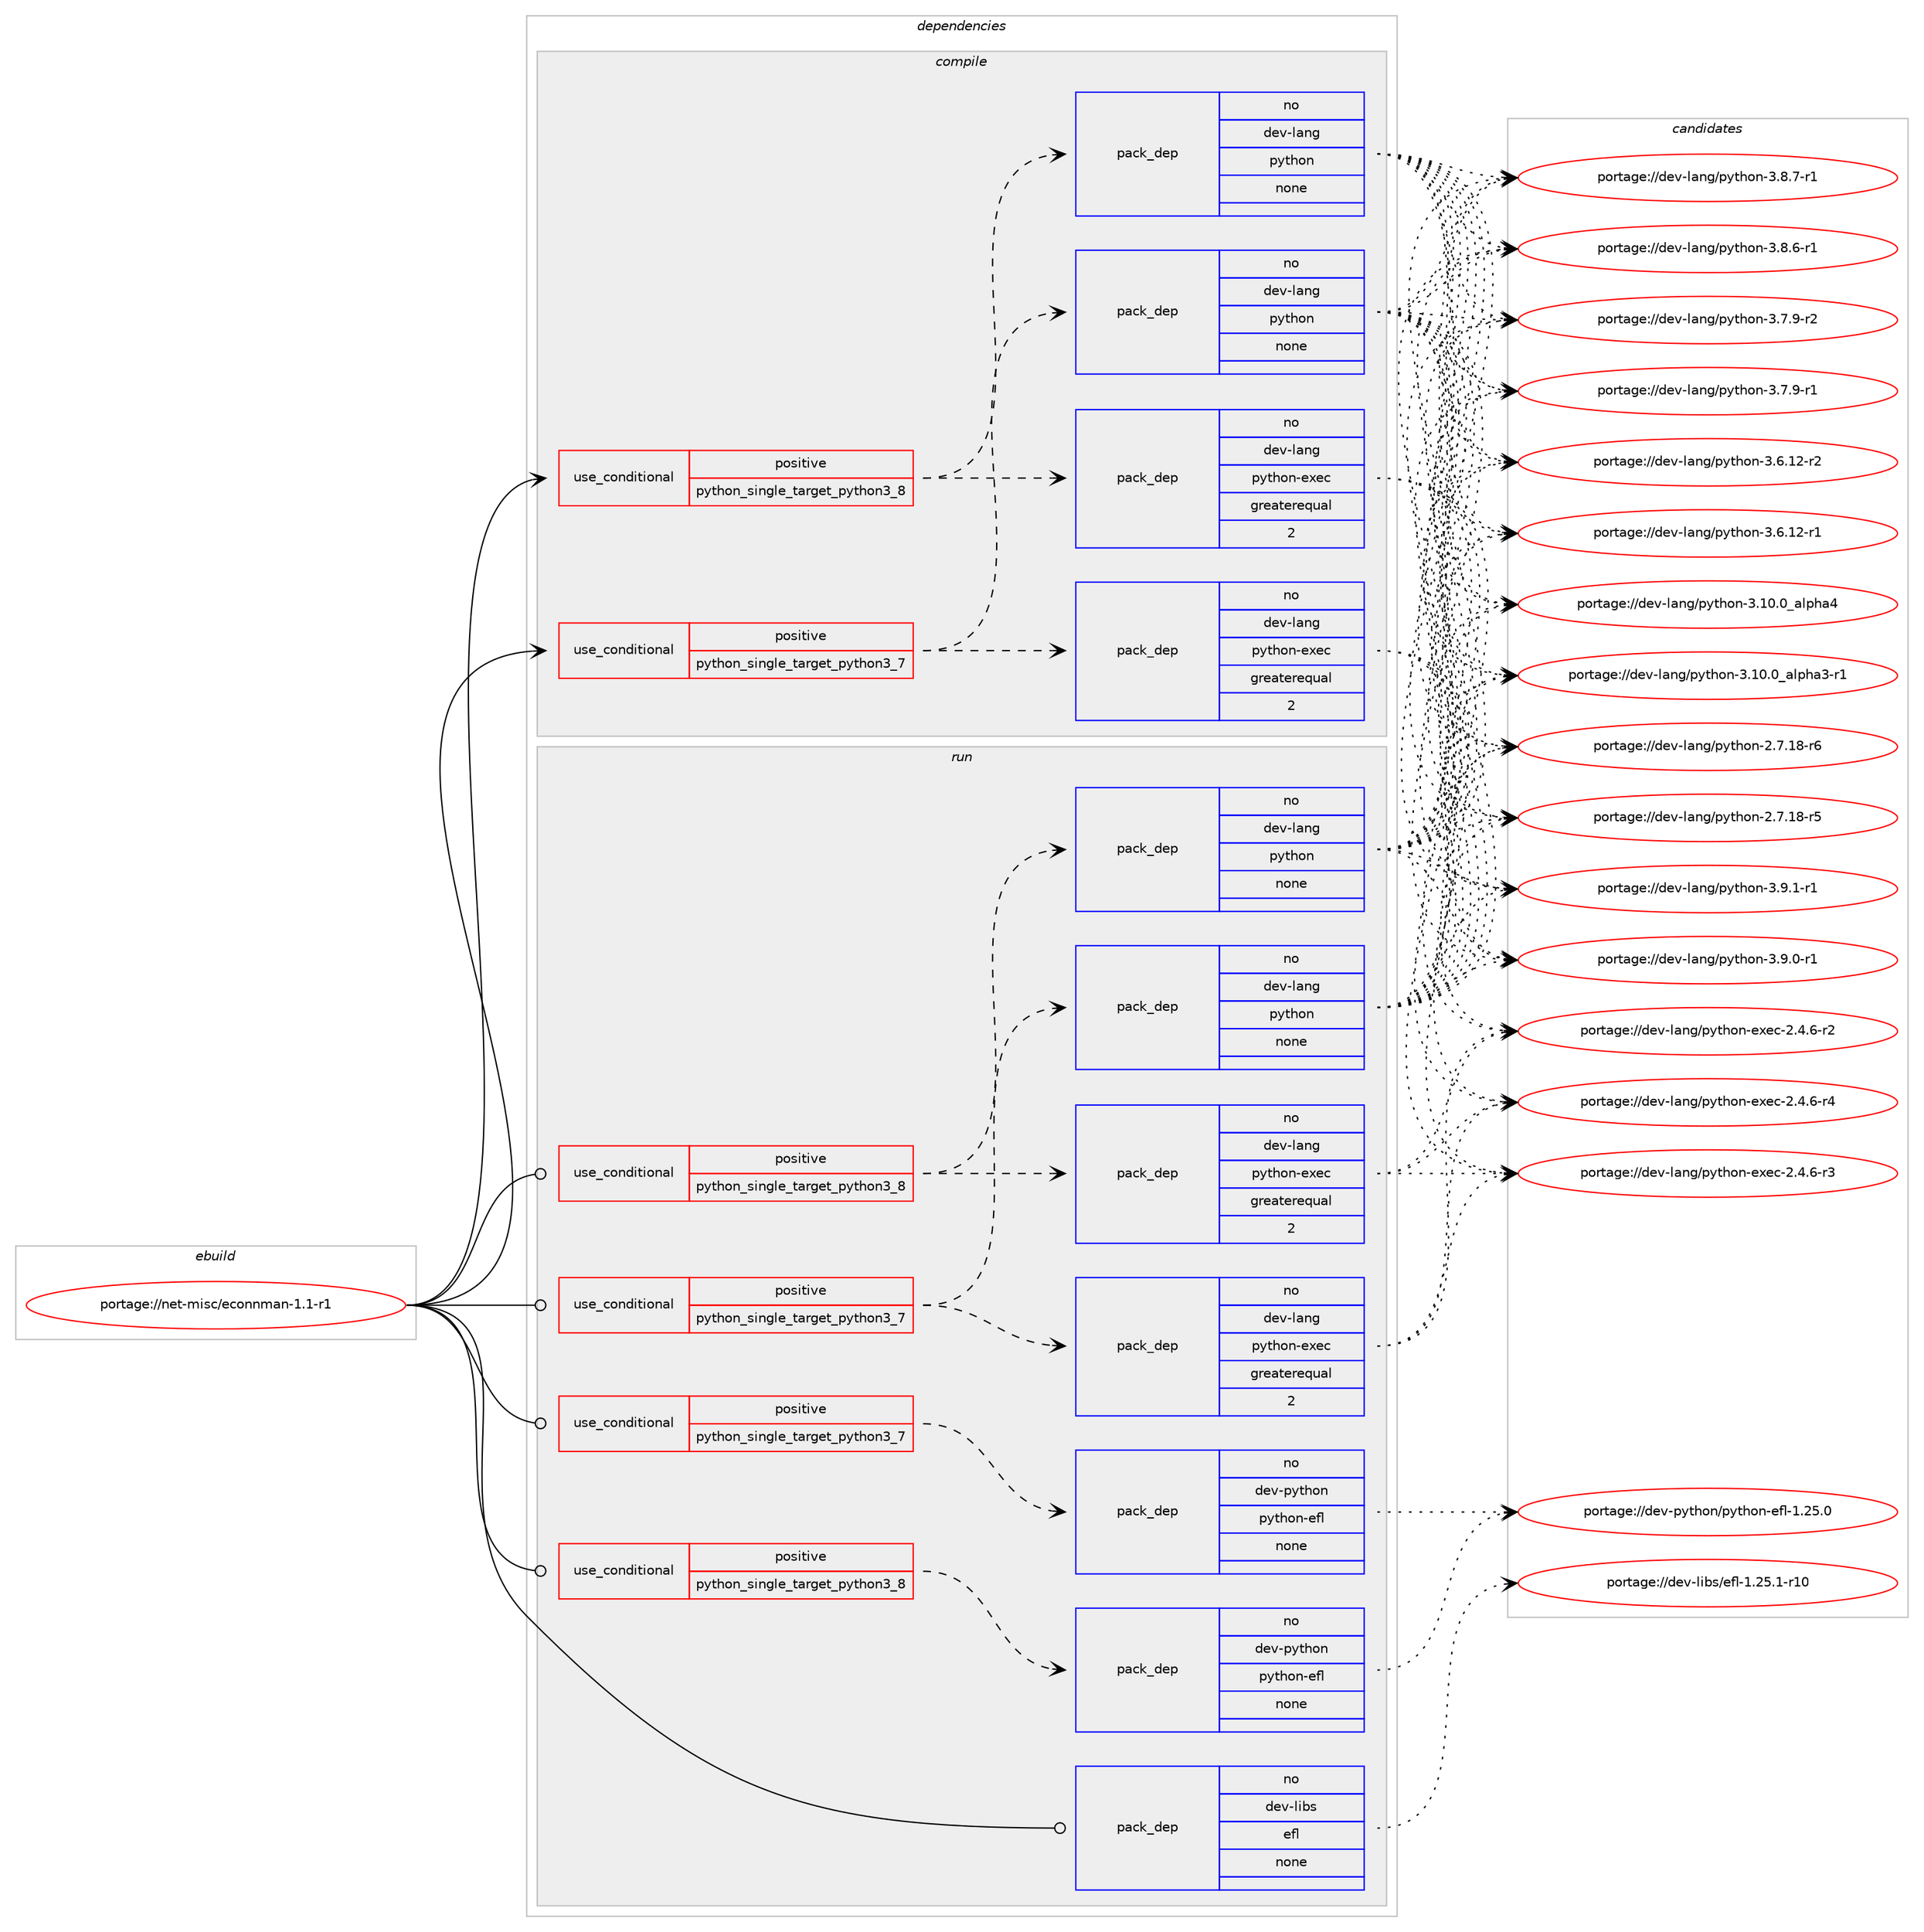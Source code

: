 digraph prolog {

# *************
# Graph options
# *************

newrank=true;
concentrate=true;
compound=true;
graph [rankdir=LR,fontname=Helvetica,fontsize=10,ranksep=1.5];#, ranksep=2.5, nodesep=0.2];
edge  [arrowhead=vee];
node  [fontname=Helvetica,fontsize=10];

# **********
# The ebuild
# **********

subgraph cluster_leftcol {
color=gray;
rank=same;
label=<<i>ebuild</i>>;
id [label="portage://net-misc/econnman-1.1-r1", color=red, width=4, href="../net-misc/econnman-1.1-r1.svg"];
}

# ****************
# The dependencies
# ****************

subgraph cluster_midcol {
color=gray;
label=<<i>dependencies</i>>;
subgraph cluster_compile {
fillcolor="#eeeeee";
style=filled;
label=<<i>compile</i>>;
subgraph cond7708 {
dependency25291 [label=<<TABLE BORDER="0" CELLBORDER="1" CELLSPACING="0" CELLPADDING="4"><TR><TD ROWSPAN="3" CELLPADDING="10">use_conditional</TD></TR><TR><TD>positive</TD></TR><TR><TD>python_single_target_python3_7</TD></TR></TABLE>>, shape=none, color=red];
subgraph pack17350 {
dependency25292 [label=<<TABLE BORDER="0" CELLBORDER="1" CELLSPACING="0" CELLPADDING="4" WIDTH="220"><TR><TD ROWSPAN="6" CELLPADDING="30">pack_dep</TD></TR><TR><TD WIDTH="110">no</TD></TR><TR><TD>dev-lang</TD></TR><TR><TD>python</TD></TR><TR><TD>none</TD></TR><TR><TD></TD></TR></TABLE>>, shape=none, color=blue];
}
dependency25291:e -> dependency25292:w [weight=20,style="dashed",arrowhead="vee"];
subgraph pack17351 {
dependency25293 [label=<<TABLE BORDER="0" CELLBORDER="1" CELLSPACING="0" CELLPADDING="4" WIDTH="220"><TR><TD ROWSPAN="6" CELLPADDING="30">pack_dep</TD></TR><TR><TD WIDTH="110">no</TD></TR><TR><TD>dev-lang</TD></TR><TR><TD>python-exec</TD></TR><TR><TD>greaterequal</TD></TR><TR><TD>2</TD></TR></TABLE>>, shape=none, color=blue];
}
dependency25291:e -> dependency25293:w [weight=20,style="dashed",arrowhead="vee"];
}
id:e -> dependency25291:w [weight=20,style="solid",arrowhead="vee"];
subgraph cond7709 {
dependency25294 [label=<<TABLE BORDER="0" CELLBORDER="1" CELLSPACING="0" CELLPADDING="4"><TR><TD ROWSPAN="3" CELLPADDING="10">use_conditional</TD></TR><TR><TD>positive</TD></TR><TR><TD>python_single_target_python3_8</TD></TR></TABLE>>, shape=none, color=red];
subgraph pack17352 {
dependency25295 [label=<<TABLE BORDER="0" CELLBORDER="1" CELLSPACING="0" CELLPADDING="4" WIDTH="220"><TR><TD ROWSPAN="6" CELLPADDING="30">pack_dep</TD></TR><TR><TD WIDTH="110">no</TD></TR><TR><TD>dev-lang</TD></TR><TR><TD>python</TD></TR><TR><TD>none</TD></TR><TR><TD></TD></TR></TABLE>>, shape=none, color=blue];
}
dependency25294:e -> dependency25295:w [weight=20,style="dashed",arrowhead="vee"];
subgraph pack17353 {
dependency25296 [label=<<TABLE BORDER="0" CELLBORDER="1" CELLSPACING="0" CELLPADDING="4" WIDTH="220"><TR><TD ROWSPAN="6" CELLPADDING="30">pack_dep</TD></TR><TR><TD WIDTH="110">no</TD></TR><TR><TD>dev-lang</TD></TR><TR><TD>python-exec</TD></TR><TR><TD>greaterequal</TD></TR><TR><TD>2</TD></TR></TABLE>>, shape=none, color=blue];
}
dependency25294:e -> dependency25296:w [weight=20,style="dashed",arrowhead="vee"];
}
id:e -> dependency25294:w [weight=20,style="solid",arrowhead="vee"];
}
subgraph cluster_compileandrun {
fillcolor="#eeeeee";
style=filled;
label=<<i>compile and run</i>>;
}
subgraph cluster_run {
fillcolor="#eeeeee";
style=filled;
label=<<i>run</i>>;
subgraph cond7710 {
dependency25297 [label=<<TABLE BORDER="0" CELLBORDER="1" CELLSPACING="0" CELLPADDING="4"><TR><TD ROWSPAN="3" CELLPADDING="10">use_conditional</TD></TR><TR><TD>positive</TD></TR><TR><TD>python_single_target_python3_7</TD></TR></TABLE>>, shape=none, color=red];
subgraph pack17354 {
dependency25298 [label=<<TABLE BORDER="0" CELLBORDER="1" CELLSPACING="0" CELLPADDING="4" WIDTH="220"><TR><TD ROWSPAN="6" CELLPADDING="30">pack_dep</TD></TR><TR><TD WIDTH="110">no</TD></TR><TR><TD>dev-lang</TD></TR><TR><TD>python</TD></TR><TR><TD>none</TD></TR><TR><TD></TD></TR></TABLE>>, shape=none, color=blue];
}
dependency25297:e -> dependency25298:w [weight=20,style="dashed",arrowhead="vee"];
subgraph pack17355 {
dependency25299 [label=<<TABLE BORDER="0" CELLBORDER="1" CELLSPACING="0" CELLPADDING="4" WIDTH="220"><TR><TD ROWSPAN="6" CELLPADDING="30">pack_dep</TD></TR><TR><TD WIDTH="110">no</TD></TR><TR><TD>dev-lang</TD></TR><TR><TD>python-exec</TD></TR><TR><TD>greaterequal</TD></TR><TR><TD>2</TD></TR></TABLE>>, shape=none, color=blue];
}
dependency25297:e -> dependency25299:w [weight=20,style="dashed",arrowhead="vee"];
}
id:e -> dependency25297:w [weight=20,style="solid",arrowhead="odot"];
subgraph cond7711 {
dependency25300 [label=<<TABLE BORDER="0" CELLBORDER="1" CELLSPACING="0" CELLPADDING="4"><TR><TD ROWSPAN="3" CELLPADDING="10">use_conditional</TD></TR><TR><TD>positive</TD></TR><TR><TD>python_single_target_python3_7</TD></TR></TABLE>>, shape=none, color=red];
subgraph pack17356 {
dependency25301 [label=<<TABLE BORDER="0" CELLBORDER="1" CELLSPACING="0" CELLPADDING="4" WIDTH="220"><TR><TD ROWSPAN="6" CELLPADDING="30">pack_dep</TD></TR><TR><TD WIDTH="110">no</TD></TR><TR><TD>dev-python</TD></TR><TR><TD>python-efl</TD></TR><TR><TD>none</TD></TR><TR><TD></TD></TR></TABLE>>, shape=none, color=blue];
}
dependency25300:e -> dependency25301:w [weight=20,style="dashed",arrowhead="vee"];
}
id:e -> dependency25300:w [weight=20,style="solid",arrowhead="odot"];
subgraph cond7712 {
dependency25302 [label=<<TABLE BORDER="0" CELLBORDER="1" CELLSPACING="0" CELLPADDING="4"><TR><TD ROWSPAN="3" CELLPADDING="10">use_conditional</TD></TR><TR><TD>positive</TD></TR><TR><TD>python_single_target_python3_8</TD></TR></TABLE>>, shape=none, color=red];
subgraph pack17357 {
dependency25303 [label=<<TABLE BORDER="0" CELLBORDER="1" CELLSPACING="0" CELLPADDING="4" WIDTH="220"><TR><TD ROWSPAN="6" CELLPADDING="30">pack_dep</TD></TR><TR><TD WIDTH="110">no</TD></TR><TR><TD>dev-lang</TD></TR><TR><TD>python</TD></TR><TR><TD>none</TD></TR><TR><TD></TD></TR></TABLE>>, shape=none, color=blue];
}
dependency25302:e -> dependency25303:w [weight=20,style="dashed",arrowhead="vee"];
subgraph pack17358 {
dependency25304 [label=<<TABLE BORDER="0" CELLBORDER="1" CELLSPACING="0" CELLPADDING="4" WIDTH="220"><TR><TD ROWSPAN="6" CELLPADDING="30">pack_dep</TD></TR><TR><TD WIDTH="110">no</TD></TR><TR><TD>dev-lang</TD></TR><TR><TD>python-exec</TD></TR><TR><TD>greaterequal</TD></TR><TR><TD>2</TD></TR></TABLE>>, shape=none, color=blue];
}
dependency25302:e -> dependency25304:w [weight=20,style="dashed",arrowhead="vee"];
}
id:e -> dependency25302:w [weight=20,style="solid",arrowhead="odot"];
subgraph cond7713 {
dependency25305 [label=<<TABLE BORDER="0" CELLBORDER="1" CELLSPACING="0" CELLPADDING="4"><TR><TD ROWSPAN="3" CELLPADDING="10">use_conditional</TD></TR><TR><TD>positive</TD></TR><TR><TD>python_single_target_python3_8</TD></TR></TABLE>>, shape=none, color=red];
subgraph pack17359 {
dependency25306 [label=<<TABLE BORDER="0" CELLBORDER="1" CELLSPACING="0" CELLPADDING="4" WIDTH="220"><TR><TD ROWSPAN="6" CELLPADDING="30">pack_dep</TD></TR><TR><TD WIDTH="110">no</TD></TR><TR><TD>dev-python</TD></TR><TR><TD>python-efl</TD></TR><TR><TD>none</TD></TR><TR><TD></TD></TR></TABLE>>, shape=none, color=blue];
}
dependency25305:e -> dependency25306:w [weight=20,style="dashed",arrowhead="vee"];
}
id:e -> dependency25305:w [weight=20,style="solid",arrowhead="odot"];
subgraph pack17360 {
dependency25307 [label=<<TABLE BORDER="0" CELLBORDER="1" CELLSPACING="0" CELLPADDING="4" WIDTH="220"><TR><TD ROWSPAN="6" CELLPADDING="30">pack_dep</TD></TR><TR><TD WIDTH="110">no</TD></TR><TR><TD>dev-libs</TD></TR><TR><TD>efl</TD></TR><TR><TD>none</TD></TR><TR><TD></TD></TR></TABLE>>, shape=none, color=blue];
}
id:e -> dependency25307:w [weight=20,style="solid",arrowhead="odot"];
}
}

# **************
# The candidates
# **************

subgraph cluster_choices {
rank=same;
color=gray;
label=<<i>candidates</i>>;

subgraph choice17350 {
color=black;
nodesep=1;
choice1001011184510897110103471121211161041111104551465746494511449 [label="portage://dev-lang/python-3.9.1-r1", color=red, width=4,href="../dev-lang/python-3.9.1-r1.svg"];
choice1001011184510897110103471121211161041111104551465746484511449 [label="portage://dev-lang/python-3.9.0-r1", color=red, width=4,href="../dev-lang/python-3.9.0-r1.svg"];
choice1001011184510897110103471121211161041111104551465646554511449 [label="portage://dev-lang/python-3.8.7-r1", color=red, width=4,href="../dev-lang/python-3.8.7-r1.svg"];
choice1001011184510897110103471121211161041111104551465646544511449 [label="portage://dev-lang/python-3.8.6-r1", color=red, width=4,href="../dev-lang/python-3.8.6-r1.svg"];
choice1001011184510897110103471121211161041111104551465546574511450 [label="portage://dev-lang/python-3.7.9-r2", color=red, width=4,href="../dev-lang/python-3.7.9-r2.svg"];
choice1001011184510897110103471121211161041111104551465546574511449 [label="portage://dev-lang/python-3.7.9-r1", color=red, width=4,href="../dev-lang/python-3.7.9-r1.svg"];
choice100101118451089711010347112121116104111110455146544649504511450 [label="portage://dev-lang/python-3.6.12-r2", color=red, width=4,href="../dev-lang/python-3.6.12-r2.svg"];
choice100101118451089711010347112121116104111110455146544649504511449 [label="portage://dev-lang/python-3.6.12-r1", color=red, width=4,href="../dev-lang/python-3.6.12-r1.svg"];
choice1001011184510897110103471121211161041111104551464948464895971081121049752 [label="portage://dev-lang/python-3.10.0_alpha4", color=red, width=4,href="../dev-lang/python-3.10.0_alpha4.svg"];
choice10010111845108971101034711212111610411111045514649484648959710811210497514511449 [label="portage://dev-lang/python-3.10.0_alpha3-r1", color=red, width=4,href="../dev-lang/python-3.10.0_alpha3-r1.svg"];
choice100101118451089711010347112121116104111110455046554649564511454 [label="portage://dev-lang/python-2.7.18-r6", color=red, width=4,href="../dev-lang/python-2.7.18-r6.svg"];
choice100101118451089711010347112121116104111110455046554649564511453 [label="portage://dev-lang/python-2.7.18-r5", color=red, width=4,href="../dev-lang/python-2.7.18-r5.svg"];
dependency25292:e -> choice1001011184510897110103471121211161041111104551465746494511449:w [style=dotted,weight="100"];
dependency25292:e -> choice1001011184510897110103471121211161041111104551465746484511449:w [style=dotted,weight="100"];
dependency25292:e -> choice1001011184510897110103471121211161041111104551465646554511449:w [style=dotted,weight="100"];
dependency25292:e -> choice1001011184510897110103471121211161041111104551465646544511449:w [style=dotted,weight="100"];
dependency25292:e -> choice1001011184510897110103471121211161041111104551465546574511450:w [style=dotted,weight="100"];
dependency25292:e -> choice1001011184510897110103471121211161041111104551465546574511449:w [style=dotted,weight="100"];
dependency25292:e -> choice100101118451089711010347112121116104111110455146544649504511450:w [style=dotted,weight="100"];
dependency25292:e -> choice100101118451089711010347112121116104111110455146544649504511449:w [style=dotted,weight="100"];
dependency25292:e -> choice1001011184510897110103471121211161041111104551464948464895971081121049752:w [style=dotted,weight="100"];
dependency25292:e -> choice10010111845108971101034711212111610411111045514649484648959710811210497514511449:w [style=dotted,weight="100"];
dependency25292:e -> choice100101118451089711010347112121116104111110455046554649564511454:w [style=dotted,weight="100"];
dependency25292:e -> choice100101118451089711010347112121116104111110455046554649564511453:w [style=dotted,weight="100"];
}
subgraph choice17351 {
color=black;
nodesep=1;
choice10010111845108971101034711212111610411111045101120101994550465246544511452 [label="portage://dev-lang/python-exec-2.4.6-r4", color=red, width=4,href="../dev-lang/python-exec-2.4.6-r4.svg"];
choice10010111845108971101034711212111610411111045101120101994550465246544511451 [label="portage://dev-lang/python-exec-2.4.6-r3", color=red, width=4,href="../dev-lang/python-exec-2.4.6-r3.svg"];
choice10010111845108971101034711212111610411111045101120101994550465246544511450 [label="portage://dev-lang/python-exec-2.4.6-r2", color=red, width=4,href="../dev-lang/python-exec-2.4.6-r2.svg"];
dependency25293:e -> choice10010111845108971101034711212111610411111045101120101994550465246544511452:w [style=dotted,weight="100"];
dependency25293:e -> choice10010111845108971101034711212111610411111045101120101994550465246544511451:w [style=dotted,weight="100"];
dependency25293:e -> choice10010111845108971101034711212111610411111045101120101994550465246544511450:w [style=dotted,weight="100"];
}
subgraph choice17352 {
color=black;
nodesep=1;
choice1001011184510897110103471121211161041111104551465746494511449 [label="portage://dev-lang/python-3.9.1-r1", color=red, width=4,href="../dev-lang/python-3.9.1-r1.svg"];
choice1001011184510897110103471121211161041111104551465746484511449 [label="portage://dev-lang/python-3.9.0-r1", color=red, width=4,href="../dev-lang/python-3.9.0-r1.svg"];
choice1001011184510897110103471121211161041111104551465646554511449 [label="portage://dev-lang/python-3.8.7-r1", color=red, width=4,href="../dev-lang/python-3.8.7-r1.svg"];
choice1001011184510897110103471121211161041111104551465646544511449 [label="portage://dev-lang/python-3.8.6-r1", color=red, width=4,href="../dev-lang/python-3.8.6-r1.svg"];
choice1001011184510897110103471121211161041111104551465546574511450 [label="portage://dev-lang/python-3.7.9-r2", color=red, width=4,href="../dev-lang/python-3.7.9-r2.svg"];
choice1001011184510897110103471121211161041111104551465546574511449 [label="portage://dev-lang/python-3.7.9-r1", color=red, width=4,href="../dev-lang/python-3.7.9-r1.svg"];
choice100101118451089711010347112121116104111110455146544649504511450 [label="portage://dev-lang/python-3.6.12-r2", color=red, width=4,href="../dev-lang/python-3.6.12-r2.svg"];
choice100101118451089711010347112121116104111110455146544649504511449 [label="portage://dev-lang/python-3.6.12-r1", color=red, width=4,href="../dev-lang/python-3.6.12-r1.svg"];
choice1001011184510897110103471121211161041111104551464948464895971081121049752 [label="portage://dev-lang/python-3.10.0_alpha4", color=red, width=4,href="../dev-lang/python-3.10.0_alpha4.svg"];
choice10010111845108971101034711212111610411111045514649484648959710811210497514511449 [label="portage://dev-lang/python-3.10.0_alpha3-r1", color=red, width=4,href="../dev-lang/python-3.10.0_alpha3-r1.svg"];
choice100101118451089711010347112121116104111110455046554649564511454 [label="portage://dev-lang/python-2.7.18-r6", color=red, width=4,href="../dev-lang/python-2.7.18-r6.svg"];
choice100101118451089711010347112121116104111110455046554649564511453 [label="portage://dev-lang/python-2.7.18-r5", color=red, width=4,href="../dev-lang/python-2.7.18-r5.svg"];
dependency25295:e -> choice1001011184510897110103471121211161041111104551465746494511449:w [style=dotted,weight="100"];
dependency25295:e -> choice1001011184510897110103471121211161041111104551465746484511449:w [style=dotted,weight="100"];
dependency25295:e -> choice1001011184510897110103471121211161041111104551465646554511449:w [style=dotted,weight="100"];
dependency25295:e -> choice1001011184510897110103471121211161041111104551465646544511449:w [style=dotted,weight="100"];
dependency25295:e -> choice1001011184510897110103471121211161041111104551465546574511450:w [style=dotted,weight="100"];
dependency25295:e -> choice1001011184510897110103471121211161041111104551465546574511449:w [style=dotted,weight="100"];
dependency25295:e -> choice100101118451089711010347112121116104111110455146544649504511450:w [style=dotted,weight="100"];
dependency25295:e -> choice100101118451089711010347112121116104111110455146544649504511449:w [style=dotted,weight="100"];
dependency25295:e -> choice1001011184510897110103471121211161041111104551464948464895971081121049752:w [style=dotted,weight="100"];
dependency25295:e -> choice10010111845108971101034711212111610411111045514649484648959710811210497514511449:w [style=dotted,weight="100"];
dependency25295:e -> choice100101118451089711010347112121116104111110455046554649564511454:w [style=dotted,weight="100"];
dependency25295:e -> choice100101118451089711010347112121116104111110455046554649564511453:w [style=dotted,weight="100"];
}
subgraph choice17353 {
color=black;
nodesep=1;
choice10010111845108971101034711212111610411111045101120101994550465246544511452 [label="portage://dev-lang/python-exec-2.4.6-r4", color=red, width=4,href="../dev-lang/python-exec-2.4.6-r4.svg"];
choice10010111845108971101034711212111610411111045101120101994550465246544511451 [label="portage://dev-lang/python-exec-2.4.6-r3", color=red, width=4,href="../dev-lang/python-exec-2.4.6-r3.svg"];
choice10010111845108971101034711212111610411111045101120101994550465246544511450 [label="portage://dev-lang/python-exec-2.4.6-r2", color=red, width=4,href="../dev-lang/python-exec-2.4.6-r2.svg"];
dependency25296:e -> choice10010111845108971101034711212111610411111045101120101994550465246544511452:w [style=dotted,weight="100"];
dependency25296:e -> choice10010111845108971101034711212111610411111045101120101994550465246544511451:w [style=dotted,weight="100"];
dependency25296:e -> choice10010111845108971101034711212111610411111045101120101994550465246544511450:w [style=dotted,weight="100"];
}
subgraph choice17354 {
color=black;
nodesep=1;
choice1001011184510897110103471121211161041111104551465746494511449 [label="portage://dev-lang/python-3.9.1-r1", color=red, width=4,href="../dev-lang/python-3.9.1-r1.svg"];
choice1001011184510897110103471121211161041111104551465746484511449 [label="portage://dev-lang/python-3.9.0-r1", color=red, width=4,href="../dev-lang/python-3.9.0-r1.svg"];
choice1001011184510897110103471121211161041111104551465646554511449 [label="portage://dev-lang/python-3.8.7-r1", color=red, width=4,href="../dev-lang/python-3.8.7-r1.svg"];
choice1001011184510897110103471121211161041111104551465646544511449 [label="portage://dev-lang/python-3.8.6-r1", color=red, width=4,href="../dev-lang/python-3.8.6-r1.svg"];
choice1001011184510897110103471121211161041111104551465546574511450 [label="portage://dev-lang/python-3.7.9-r2", color=red, width=4,href="../dev-lang/python-3.7.9-r2.svg"];
choice1001011184510897110103471121211161041111104551465546574511449 [label="portage://dev-lang/python-3.7.9-r1", color=red, width=4,href="../dev-lang/python-3.7.9-r1.svg"];
choice100101118451089711010347112121116104111110455146544649504511450 [label="portage://dev-lang/python-3.6.12-r2", color=red, width=4,href="../dev-lang/python-3.6.12-r2.svg"];
choice100101118451089711010347112121116104111110455146544649504511449 [label="portage://dev-lang/python-3.6.12-r1", color=red, width=4,href="../dev-lang/python-3.6.12-r1.svg"];
choice1001011184510897110103471121211161041111104551464948464895971081121049752 [label="portage://dev-lang/python-3.10.0_alpha4", color=red, width=4,href="../dev-lang/python-3.10.0_alpha4.svg"];
choice10010111845108971101034711212111610411111045514649484648959710811210497514511449 [label="portage://dev-lang/python-3.10.0_alpha3-r1", color=red, width=4,href="../dev-lang/python-3.10.0_alpha3-r1.svg"];
choice100101118451089711010347112121116104111110455046554649564511454 [label="portage://dev-lang/python-2.7.18-r6", color=red, width=4,href="../dev-lang/python-2.7.18-r6.svg"];
choice100101118451089711010347112121116104111110455046554649564511453 [label="portage://dev-lang/python-2.7.18-r5", color=red, width=4,href="../dev-lang/python-2.7.18-r5.svg"];
dependency25298:e -> choice1001011184510897110103471121211161041111104551465746494511449:w [style=dotted,weight="100"];
dependency25298:e -> choice1001011184510897110103471121211161041111104551465746484511449:w [style=dotted,weight="100"];
dependency25298:e -> choice1001011184510897110103471121211161041111104551465646554511449:w [style=dotted,weight="100"];
dependency25298:e -> choice1001011184510897110103471121211161041111104551465646544511449:w [style=dotted,weight="100"];
dependency25298:e -> choice1001011184510897110103471121211161041111104551465546574511450:w [style=dotted,weight="100"];
dependency25298:e -> choice1001011184510897110103471121211161041111104551465546574511449:w [style=dotted,weight="100"];
dependency25298:e -> choice100101118451089711010347112121116104111110455146544649504511450:w [style=dotted,weight="100"];
dependency25298:e -> choice100101118451089711010347112121116104111110455146544649504511449:w [style=dotted,weight="100"];
dependency25298:e -> choice1001011184510897110103471121211161041111104551464948464895971081121049752:w [style=dotted,weight="100"];
dependency25298:e -> choice10010111845108971101034711212111610411111045514649484648959710811210497514511449:w [style=dotted,weight="100"];
dependency25298:e -> choice100101118451089711010347112121116104111110455046554649564511454:w [style=dotted,weight="100"];
dependency25298:e -> choice100101118451089711010347112121116104111110455046554649564511453:w [style=dotted,weight="100"];
}
subgraph choice17355 {
color=black;
nodesep=1;
choice10010111845108971101034711212111610411111045101120101994550465246544511452 [label="portage://dev-lang/python-exec-2.4.6-r4", color=red, width=4,href="../dev-lang/python-exec-2.4.6-r4.svg"];
choice10010111845108971101034711212111610411111045101120101994550465246544511451 [label="portage://dev-lang/python-exec-2.4.6-r3", color=red, width=4,href="../dev-lang/python-exec-2.4.6-r3.svg"];
choice10010111845108971101034711212111610411111045101120101994550465246544511450 [label="portage://dev-lang/python-exec-2.4.6-r2", color=red, width=4,href="../dev-lang/python-exec-2.4.6-r2.svg"];
dependency25299:e -> choice10010111845108971101034711212111610411111045101120101994550465246544511452:w [style=dotted,weight="100"];
dependency25299:e -> choice10010111845108971101034711212111610411111045101120101994550465246544511451:w [style=dotted,weight="100"];
dependency25299:e -> choice10010111845108971101034711212111610411111045101120101994550465246544511450:w [style=dotted,weight="100"];
}
subgraph choice17356 {
color=black;
nodesep=1;
choice10010111845112121116104111110471121211161041111104510110210845494650534648 [label="portage://dev-python/python-efl-1.25.0", color=red, width=4,href="../dev-python/python-efl-1.25.0.svg"];
dependency25301:e -> choice10010111845112121116104111110471121211161041111104510110210845494650534648:w [style=dotted,weight="100"];
}
subgraph choice17357 {
color=black;
nodesep=1;
choice1001011184510897110103471121211161041111104551465746494511449 [label="portage://dev-lang/python-3.9.1-r1", color=red, width=4,href="../dev-lang/python-3.9.1-r1.svg"];
choice1001011184510897110103471121211161041111104551465746484511449 [label="portage://dev-lang/python-3.9.0-r1", color=red, width=4,href="../dev-lang/python-3.9.0-r1.svg"];
choice1001011184510897110103471121211161041111104551465646554511449 [label="portage://dev-lang/python-3.8.7-r1", color=red, width=4,href="../dev-lang/python-3.8.7-r1.svg"];
choice1001011184510897110103471121211161041111104551465646544511449 [label="portage://dev-lang/python-3.8.6-r1", color=red, width=4,href="../dev-lang/python-3.8.6-r1.svg"];
choice1001011184510897110103471121211161041111104551465546574511450 [label="portage://dev-lang/python-3.7.9-r2", color=red, width=4,href="../dev-lang/python-3.7.9-r2.svg"];
choice1001011184510897110103471121211161041111104551465546574511449 [label="portage://dev-lang/python-3.7.9-r1", color=red, width=4,href="../dev-lang/python-3.7.9-r1.svg"];
choice100101118451089711010347112121116104111110455146544649504511450 [label="portage://dev-lang/python-3.6.12-r2", color=red, width=4,href="../dev-lang/python-3.6.12-r2.svg"];
choice100101118451089711010347112121116104111110455146544649504511449 [label="portage://dev-lang/python-3.6.12-r1", color=red, width=4,href="../dev-lang/python-3.6.12-r1.svg"];
choice1001011184510897110103471121211161041111104551464948464895971081121049752 [label="portage://dev-lang/python-3.10.0_alpha4", color=red, width=4,href="../dev-lang/python-3.10.0_alpha4.svg"];
choice10010111845108971101034711212111610411111045514649484648959710811210497514511449 [label="portage://dev-lang/python-3.10.0_alpha3-r1", color=red, width=4,href="../dev-lang/python-3.10.0_alpha3-r1.svg"];
choice100101118451089711010347112121116104111110455046554649564511454 [label="portage://dev-lang/python-2.7.18-r6", color=red, width=4,href="../dev-lang/python-2.7.18-r6.svg"];
choice100101118451089711010347112121116104111110455046554649564511453 [label="portage://dev-lang/python-2.7.18-r5", color=red, width=4,href="../dev-lang/python-2.7.18-r5.svg"];
dependency25303:e -> choice1001011184510897110103471121211161041111104551465746494511449:w [style=dotted,weight="100"];
dependency25303:e -> choice1001011184510897110103471121211161041111104551465746484511449:w [style=dotted,weight="100"];
dependency25303:e -> choice1001011184510897110103471121211161041111104551465646554511449:w [style=dotted,weight="100"];
dependency25303:e -> choice1001011184510897110103471121211161041111104551465646544511449:w [style=dotted,weight="100"];
dependency25303:e -> choice1001011184510897110103471121211161041111104551465546574511450:w [style=dotted,weight="100"];
dependency25303:e -> choice1001011184510897110103471121211161041111104551465546574511449:w [style=dotted,weight="100"];
dependency25303:e -> choice100101118451089711010347112121116104111110455146544649504511450:w [style=dotted,weight="100"];
dependency25303:e -> choice100101118451089711010347112121116104111110455146544649504511449:w [style=dotted,weight="100"];
dependency25303:e -> choice1001011184510897110103471121211161041111104551464948464895971081121049752:w [style=dotted,weight="100"];
dependency25303:e -> choice10010111845108971101034711212111610411111045514649484648959710811210497514511449:w [style=dotted,weight="100"];
dependency25303:e -> choice100101118451089711010347112121116104111110455046554649564511454:w [style=dotted,weight="100"];
dependency25303:e -> choice100101118451089711010347112121116104111110455046554649564511453:w [style=dotted,weight="100"];
}
subgraph choice17358 {
color=black;
nodesep=1;
choice10010111845108971101034711212111610411111045101120101994550465246544511452 [label="portage://dev-lang/python-exec-2.4.6-r4", color=red, width=4,href="../dev-lang/python-exec-2.4.6-r4.svg"];
choice10010111845108971101034711212111610411111045101120101994550465246544511451 [label="portage://dev-lang/python-exec-2.4.6-r3", color=red, width=4,href="../dev-lang/python-exec-2.4.6-r3.svg"];
choice10010111845108971101034711212111610411111045101120101994550465246544511450 [label="portage://dev-lang/python-exec-2.4.6-r2", color=red, width=4,href="../dev-lang/python-exec-2.4.6-r2.svg"];
dependency25304:e -> choice10010111845108971101034711212111610411111045101120101994550465246544511452:w [style=dotted,weight="100"];
dependency25304:e -> choice10010111845108971101034711212111610411111045101120101994550465246544511451:w [style=dotted,weight="100"];
dependency25304:e -> choice10010111845108971101034711212111610411111045101120101994550465246544511450:w [style=dotted,weight="100"];
}
subgraph choice17359 {
color=black;
nodesep=1;
choice10010111845112121116104111110471121211161041111104510110210845494650534648 [label="portage://dev-python/python-efl-1.25.0", color=red, width=4,href="../dev-python/python-efl-1.25.0.svg"];
dependency25306:e -> choice10010111845112121116104111110471121211161041111104510110210845494650534648:w [style=dotted,weight="100"];
}
subgraph choice17360 {
color=black;
nodesep=1;
choice10010111845108105981154710110210845494650534649451144948 [label="portage://dev-libs/efl-1.25.1-r10", color=red, width=4,href="../dev-libs/efl-1.25.1-r10.svg"];
dependency25307:e -> choice10010111845108105981154710110210845494650534649451144948:w [style=dotted,weight="100"];
}
}

}
